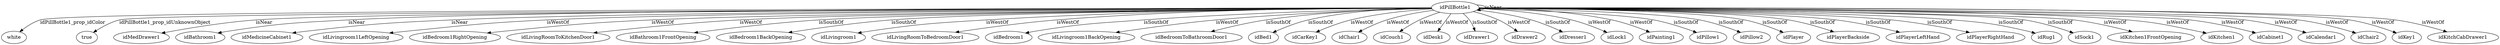 digraph  {
idPillBottle1 [node_type=entity_node];
white [node_type=property_node];
true [node_type=property_node];
idMedDrawer1 [node_type=entity_node];
idBathroom1 [node_type=entity_node];
idMedicineCabinet1 [node_type=entity_node];
idLivingroom1LeftOpening [node_type=entity_node];
idBedroom1RightOpening [node_type=entity_node];
idLivingRoomToKitchenDoor1 [node_type=entity_node];
idBathroom1FrontOpening [node_type=entity_node];
idBedroom1BackOpening [node_type=entity_node];
idLivingroom1 [node_type=entity_node];
idLivingRoomToBedroomDoor1 [node_type=entity_node];
idBedroom1 [node_type=entity_node];
idLivingroom1BackOpening [node_type=entity_node];
idBedroomToBathroomDoor1 [node_type=entity_node];
idBed1 [node_type=entity_node];
idCarKey1 [node_type=entity_node];
idChair1 [node_type=entity_node];
idCouch1 [node_type=entity_node];
idDesk1 [node_type=entity_node];
idDrawer1 [node_type=entity_node];
idDrawer2 [node_type=entity_node];
idDresser1 [node_type=entity_node];
idLock1 [node_type=entity_node];
idPainting1 [node_type=entity_node];
idPillow1 [node_type=entity_node];
idPillow2 [node_type=entity_node];
idPlayer [node_type=entity_node];
idPlayerBackside [node_type=entity_node];
idPlayerLeftHand [node_type=entity_node];
idPlayerRightHand [node_type=entity_node];
idRug1 [node_type=entity_node];
idSock1 [node_type=entity_node];
idKitchen1FrontOpening [node_type=entity_node];
idKitchen1 [node_type=entity_node];
idCabinet1 [node_type=entity_node];
idCalendar1 [node_type=entity_node];
idChair2 [node_type=entity_node];
idKey1 [node_type=entity_node];
idKitchCabDrawer1 [node_type=entity_node];
idPillBottle1 -> white  [edge_type=property, label=idPillBottle1_prop_idColor];
idPillBottle1 -> true  [edge_type=property, label=idPillBottle1_prop_idUnknownObject];
idPillBottle1 -> idMedDrawer1  [edge_type=relationship, label=isNear];
idPillBottle1 -> idBathroom1  [edge_type=relationship, label=isNear];
idPillBottle1 -> idMedicineCabinet1  [edge_type=relationship, label=isNear];
idPillBottle1 -> idPillBottle1  [edge_type=relationship, label=isNear];
idPillBottle1 -> idLivingroom1LeftOpening  [edge_type=relationship, label=isWestOf];
idPillBottle1 -> idBedroom1RightOpening  [edge_type=relationship, label=isWestOf];
idPillBottle1 -> idLivingRoomToKitchenDoor1  [edge_type=relationship, label=isWestOf];
idPillBottle1 -> idBathroom1FrontOpening  [edge_type=relationship, label=isSouthOf];
idPillBottle1 -> idBedroom1BackOpening  [edge_type=relationship, label=isSouthOf];
idPillBottle1 -> idLivingroom1  [edge_type=relationship, label=isWestOf];
idPillBottle1 -> idLivingRoomToBedroomDoor1  [edge_type=relationship, label=isWestOf];
idPillBottle1 -> idBedroom1  [edge_type=relationship, label=isSouthOf];
idPillBottle1 -> idLivingroom1BackOpening  [edge_type=relationship, label=isWestOf];
idPillBottle1 -> idBedroomToBathroomDoor1  [edge_type=relationship, label=isSouthOf];
idPillBottle1 -> idBed1  [edge_type=relationship, label=isSouthOf];
idPillBottle1 -> idCarKey1  [edge_type=relationship, label=isWestOf];
idPillBottle1 -> idChair1  [edge_type=relationship, label=isWestOf];
idPillBottle1 -> idCouch1  [edge_type=relationship, label=isWestOf];
idPillBottle1 -> idDesk1  [edge_type=relationship, label=isWestOf];
idPillBottle1 -> idDrawer1  [edge_type=relationship, label=isSouthOf];
idPillBottle1 -> idDrawer2  [edge_type=relationship, label=isWestOf];
idPillBottle1 -> idDresser1  [edge_type=relationship, label=isSouthOf];
idPillBottle1 -> idLock1  [edge_type=relationship, label=isWestOf];
idPillBottle1 -> idPainting1  [edge_type=relationship, label=isWestOf];
idPillBottle1 -> idPillow1  [edge_type=relationship, label=isSouthOf];
idPillBottle1 -> idPillow2  [edge_type=relationship, label=isSouthOf];
idPillBottle1 -> idPlayer  [edge_type=relationship, label=isSouthOf];
idPillBottle1 -> idPlayerBackside  [edge_type=relationship, label=isSouthOf];
idPillBottle1 -> idPlayerLeftHand  [edge_type=relationship, label=isSouthOf];
idPillBottle1 -> idPlayerRightHand  [edge_type=relationship, label=isSouthOf];
idPillBottle1 -> idRug1  [edge_type=relationship, label=isSouthOf];
idPillBottle1 -> idSock1  [edge_type=relationship, label=isSouthOf];
idPillBottle1 -> idKitchen1FrontOpening  [edge_type=relationship, label=isWestOf];
idPillBottle1 -> idKitchen1  [edge_type=relationship, label=isWestOf];
idPillBottle1 -> idCabinet1  [edge_type=relationship, label=isWestOf];
idPillBottle1 -> idCalendar1  [edge_type=relationship, label=isWestOf];
idPillBottle1 -> idChair2  [edge_type=relationship, label=isWestOf];
idPillBottle1 -> idKey1  [edge_type=relationship, label=isWestOf];
idPillBottle1 -> idKitchCabDrawer1  [edge_type=relationship, label=isWestOf];
}
